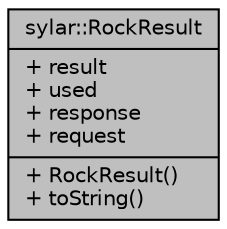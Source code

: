 digraph "sylar::RockResult"
{
 // LATEX_PDF_SIZE
  edge [fontname="Helvetica",fontsize="10",labelfontname="Helvetica",labelfontsize="10"];
  node [fontname="Helvetica",fontsize="10",shape=record];
  Node1 [label="{sylar::RockResult\n|+ result\l+ used\l+ response\l+ request\l|+ RockResult()\l+ toString()\l}",height=0.2,width=0.4,color="black", fillcolor="grey75", style="filled", fontcolor="black",tooltip=" "];
}
